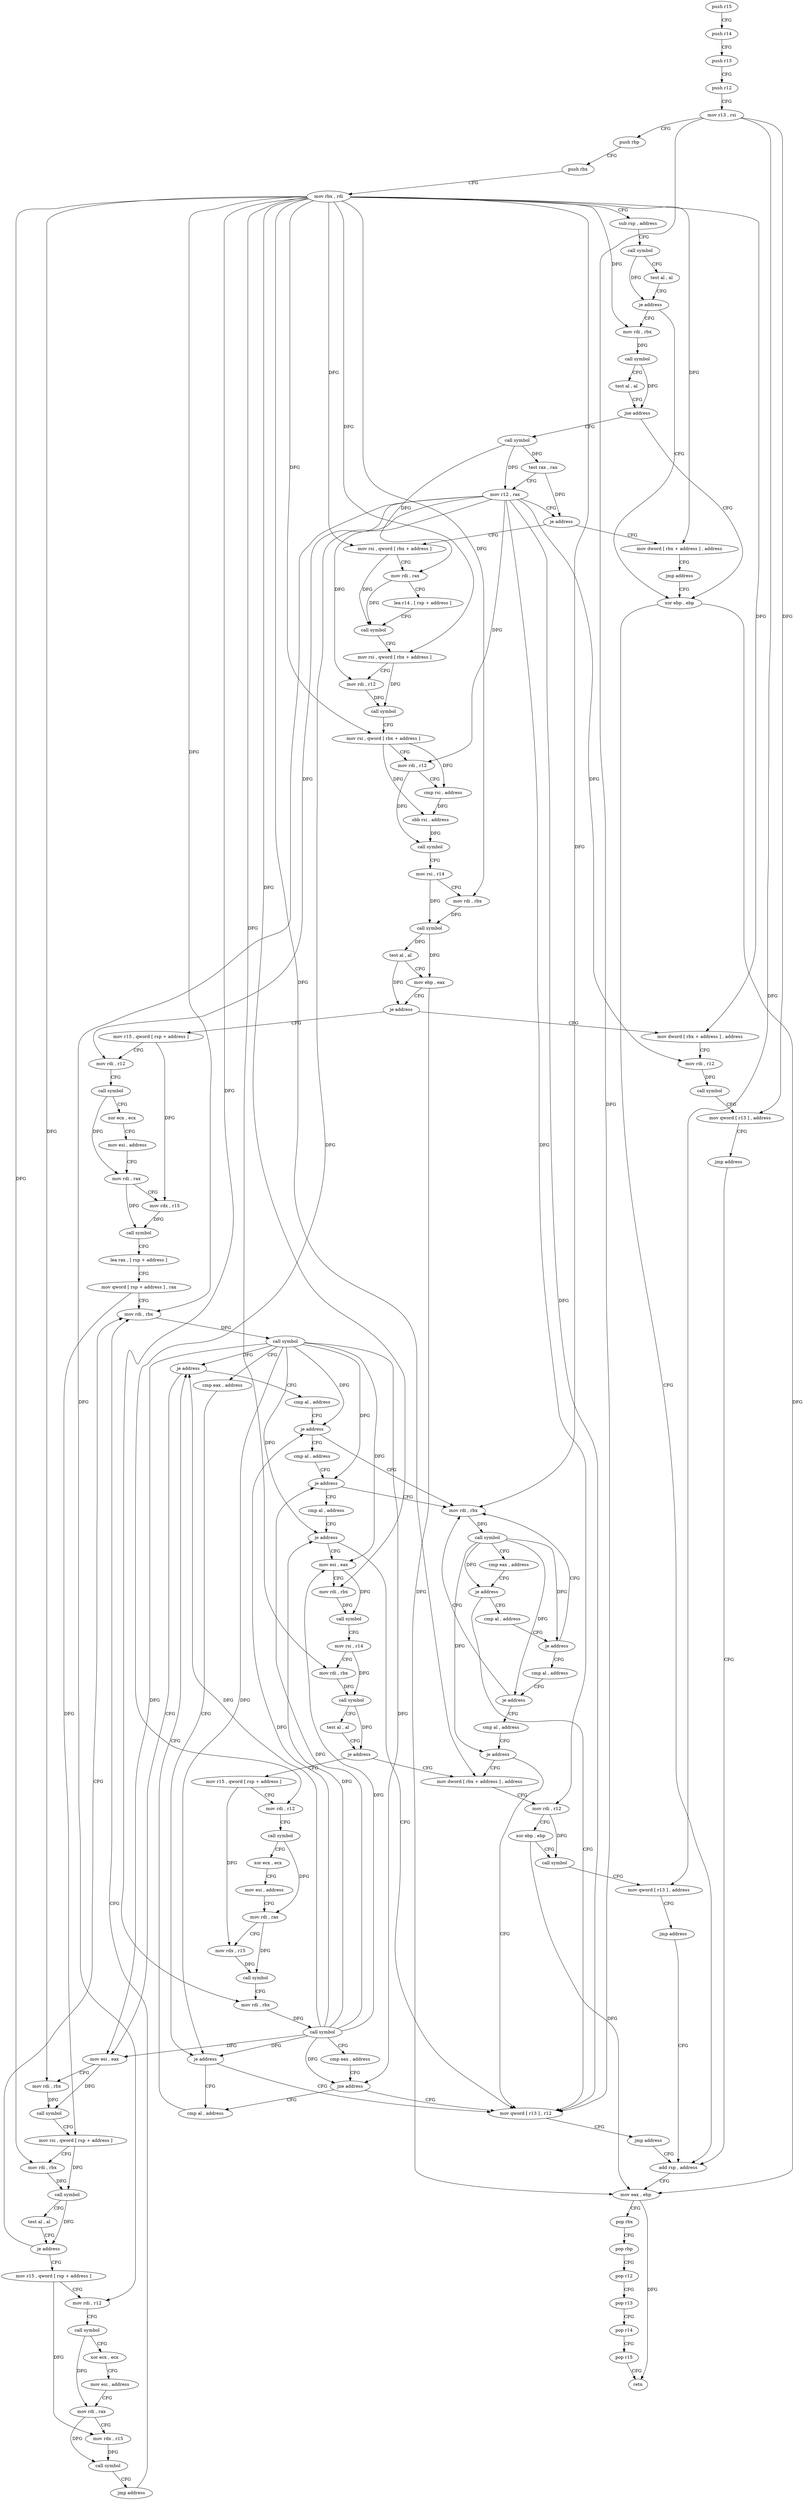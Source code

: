 digraph "func" {
"107136" [label = "push r15" ]
"107138" [label = "push r14" ]
"107140" [label = "push r13" ]
"107142" [label = "push r12" ]
"107144" [label = "mov r13 , rsi" ]
"107147" [label = "push rbp" ]
"107148" [label = "push rbx" ]
"107149" [label = "mov rbx , rdi" ]
"107152" [label = "sub rsp , address" ]
"107156" [label = "call symbol" ]
"107161" [label = "test al , al" ]
"107163" [label = "je address" ]
"107184" [label = "mov rdi , rbx" ]
"107165" [label = "xor ebp , ebp" ]
"107187" [label = "call symbol" ]
"107192" [label = "test al , al" ]
"107194" [label = "jne address" ]
"107196" [label = "call symbol" ]
"107167" [label = "add rsp , address" ]
"107201" [label = "test rax , rax" ]
"107204" [label = "mov r12 , rax" ]
"107207" [label = "je address" ]
"107608" [label = "mov dword [ rbx + address ] , address" ]
"107213" [label = "mov rsi , qword [ rbx + address ]" ]
"107615" [label = "jmp address" ]
"107217" [label = "mov rdi , rax" ]
"107220" [label = "lea r14 , [ rsp + address ]" ]
"107225" [label = "call symbol" ]
"107230" [label = "mov rsi , qword [ rbx + address ]" ]
"107234" [label = "mov rdi , r12" ]
"107237" [label = "call symbol" ]
"107242" [label = "mov rsi , qword [ rbx + address ]" ]
"107246" [label = "mov rdi , r12" ]
"107249" [label = "cmp rsi , address" ]
"107253" [label = "sbb rsi , address" ]
"107257" [label = "call symbol" ]
"107262" [label = "mov rsi , r14" ]
"107265" [label = "mov rdi , rbx" ]
"107268" [label = "call symbol" ]
"107273" [label = "test al , al" ]
"107275" [label = "mov ebp , eax" ]
"107277" [label = "je address" ]
"107576" [label = "mov dword [ rbx + address ] , address" ]
"107283" [label = "mov r15 , qword [ rsp + address ]" ]
"107583" [label = "mov rdi , r12" ]
"107586" [label = "call symbol" ]
"107591" [label = "mov qword [ r13 ] , address" ]
"107599" [label = "jmp address" ]
"107288" [label = "mov rdi , r12" ]
"107291" [label = "call symbol" ]
"107296" [label = "xor ecx , ecx" ]
"107298" [label = "mov esi , address" ]
"107303" [label = "mov rdi , rax" ]
"107306" [label = "mov rdx , r15" ]
"107309" [label = "call symbol" ]
"107314" [label = "lea rax , [ rsp + address ]" ]
"107319" [label = "mov qword [ rsp + address ] , rax" ]
"107324" [label = "mov rdi , rbx" ]
"107171" [label = "mov eax , ebp" ]
"107173" [label = "pop rbx" ]
"107174" [label = "pop rbp" ]
"107175" [label = "pop r12" ]
"107177" [label = "pop r13" ]
"107179" [label = "pop r14" ]
"107181" [label = "pop r15" ]
"107183" [label = "retn" ]
"107426" [label = "mov qword [ r13 ] , r12" ]
"107430" [label = "jmp address" ]
"107337" [label = "cmp al , address" ]
"107339" [label = "je address" ]
"107504" [label = "mov esi , eax" ]
"107345" [label = "cmp al , address" ]
"107506" [label = "mov rdi , rbx" ]
"107509" [label = "call symbol" ]
"107514" [label = "mov rsi , qword [ rsp + address ]" ]
"107519" [label = "mov rdi , rbx" ]
"107522" [label = "call symbol" ]
"107527" [label = "test al , al" ]
"107529" [label = "je address" ]
"107535" [label = "mov r15 , qword [ rsp + address ]" ]
"107347" [label = "je address" ]
"107440" [label = "mov rdi , rbx" ]
"107349" [label = "cmp al , address" ]
"107327" [label = "call symbol" ]
"107332" [label = "cmp eax , address" ]
"107335" [label = "je address" ]
"107540" [label = "mov rdi , r12" ]
"107543" [label = "call symbol" ]
"107548" [label = "xor ecx , ecx" ]
"107550" [label = "mov esi , address" ]
"107555" [label = "mov rdi , rax" ]
"107558" [label = "mov rdx , r15" ]
"107561" [label = "call symbol" ]
"107566" [label = "jmp address" ]
"107443" [label = "call symbol" ]
"107448" [label = "cmp eax , address" ]
"107451" [label = "je address" ]
"107453" [label = "cmp al , address" ]
"107351" [label = "je address" ]
"107353" [label = "cmp al , address" ]
"107455" [label = "je address" ]
"107457" [label = "cmp al , address" ]
"107355" [label = "je address" ]
"107357" [label = "mov esi , eax" ]
"107459" [label = "je address" ]
"107461" [label = "cmp al , address" ]
"107359" [label = "mov rdi , rbx" ]
"107362" [label = "call symbol" ]
"107367" [label = "mov rsi , r14" ]
"107370" [label = "mov rdi , rbx" ]
"107373" [label = "call symbol" ]
"107378" [label = "test al , al" ]
"107380" [label = "je address" ]
"107465" [label = "mov dword [ rbx + address ] , address" ]
"107382" [label = "mov r15 , qword [ rsp + address ]" ]
"107463" [label = "je address" ]
"107472" [label = "mov rdi , r12" ]
"107475" [label = "xor ebp , ebp" ]
"107477" [label = "call symbol" ]
"107482" [label = "mov qword [ r13 ] , address" ]
"107490" [label = "jmp address" ]
"107387" [label = "mov rdi , r12" ]
"107390" [label = "call symbol" ]
"107395" [label = "xor ecx , ecx" ]
"107397" [label = "mov esi , address" ]
"107402" [label = "mov rdi , rax" ]
"107405" [label = "mov rdx , r15" ]
"107408" [label = "call symbol" ]
"107413" [label = "mov rdi , rbx" ]
"107416" [label = "call symbol" ]
"107421" [label = "cmp eax , address" ]
"107424" [label = "jne address" ]
"107136" -> "107138" [ label = "CFG" ]
"107138" -> "107140" [ label = "CFG" ]
"107140" -> "107142" [ label = "CFG" ]
"107142" -> "107144" [ label = "CFG" ]
"107144" -> "107147" [ label = "CFG" ]
"107144" -> "107591" [ label = "DFG" ]
"107144" -> "107426" [ label = "DFG" ]
"107144" -> "107482" [ label = "DFG" ]
"107147" -> "107148" [ label = "CFG" ]
"107148" -> "107149" [ label = "CFG" ]
"107149" -> "107152" [ label = "CFG" ]
"107149" -> "107184" [ label = "DFG" ]
"107149" -> "107608" [ label = "DFG" ]
"107149" -> "107213" [ label = "DFG" ]
"107149" -> "107230" [ label = "DFG" ]
"107149" -> "107242" [ label = "DFG" ]
"107149" -> "107265" [ label = "DFG" ]
"107149" -> "107576" [ label = "DFG" ]
"107149" -> "107324" [ label = "DFG" ]
"107149" -> "107506" [ label = "DFG" ]
"107149" -> "107519" [ label = "DFG" ]
"107149" -> "107440" [ label = "DFG" ]
"107149" -> "107359" [ label = "DFG" ]
"107149" -> "107370" [ label = "DFG" ]
"107149" -> "107465" [ label = "DFG" ]
"107149" -> "107413" [ label = "DFG" ]
"107152" -> "107156" [ label = "CFG" ]
"107156" -> "107161" [ label = "CFG" ]
"107156" -> "107163" [ label = "DFG" ]
"107161" -> "107163" [ label = "CFG" ]
"107163" -> "107184" [ label = "CFG" ]
"107163" -> "107165" [ label = "CFG" ]
"107184" -> "107187" [ label = "DFG" ]
"107165" -> "107167" [ label = "CFG" ]
"107165" -> "107171" [ label = "DFG" ]
"107187" -> "107192" [ label = "CFG" ]
"107187" -> "107194" [ label = "DFG" ]
"107192" -> "107194" [ label = "CFG" ]
"107194" -> "107165" [ label = "CFG" ]
"107194" -> "107196" [ label = "CFG" ]
"107196" -> "107201" [ label = "DFG" ]
"107196" -> "107204" [ label = "DFG" ]
"107196" -> "107217" [ label = "DFG" ]
"107167" -> "107171" [ label = "CFG" ]
"107201" -> "107204" [ label = "CFG" ]
"107201" -> "107207" [ label = "DFG" ]
"107204" -> "107207" [ label = "CFG" ]
"107204" -> "107234" [ label = "DFG" ]
"107204" -> "107246" [ label = "DFG" ]
"107204" -> "107583" [ label = "DFG" ]
"107204" -> "107288" [ label = "DFG" ]
"107204" -> "107426" [ label = "DFG" ]
"107204" -> "107540" [ label = "DFG" ]
"107204" -> "107472" [ label = "DFG" ]
"107204" -> "107387" [ label = "DFG" ]
"107207" -> "107608" [ label = "CFG" ]
"107207" -> "107213" [ label = "CFG" ]
"107608" -> "107615" [ label = "CFG" ]
"107213" -> "107217" [ label = "CFG" ]
"107213" -> "107225" [ label = "DFG" ]
"107615" -> "107165" [ label = "CFG" ]
"107217" -> "107220" [ label = "CFG" ]
"107217" -> "107225" [ label = "DFG" ]
"107220" -> "107225" [ label = "CFG" ]
"107225" -> "107230" [ label = "CFG" ]
"107230" -> "107234" [ label = "CFG" ]
"107230" -> "107237" [ label = "DFG" ]
"107234" -> "107237" [ label = "DFG" ]
"107237" -> "107242" [ label = "CFG" ]
"107242" -> "107246" [ label = "CFG" ]
"107242" -> "107249" [ label = "DFG" ]
"107242" -> "107253" [ label = "DFG" ]
"107246" -> "107249" [ label = "CFG" ]
"107246" -> "107257" [ label = "DFG" ]
"107249" -> "107253" [ label = "DFG" ]
"107253" -> "107257" [ label = "DFG" ]
"107257" -> "107262" [ label = "CFG" ]
"107262" -> "107265" [ label = "CFG" ]
"107262" -> "107268" [ label = "DFG" ]
"107265" -> "107268" [ label = "DFG" ]
"107268" -> "107273" [ label = "DFG" ]
"107268" -> "107275" [ label = "DFG" ]
"107273" -> "107275" [ label = "CFG" ]
"107273" -> "107277" [ label = "DFG" ]
"107275" -> "107277" [ label = "CFG" ]
"107275" -> "107171" [ label = "DFG" ]
"107277" -> "107576" [ label = "CFG" ]
"107277" -> "107283" [ label = "CFG" ]
"107576" -> "107583" [ label = "CFG" ]
"107283" -> "107288" [ label = "CFG" ]
"107283" -> "107306" [ label = "DFG" ]
"107583" -> "107586" [ label = "DFG" ]
"107586" -> "107591" [ label = "CFG" ]
"107591" -> "107599" [ label = "CFG" ]
"107599" -> "107167" [ label = "CFG" ]
"107288" -> "107291" [ label = "CFG" ]
"107291" -> "107296" [ label = "CFG" ]
"107291" -> "107303" [ label = "DFG" ]
"107296" -> "107298" [ label = "CFG" ]
"107298" -> "107303" [ label = "CFG" ]
"107303" -> "107306" [ label = "CFG" ]
"107303" -> "107309" [ label = "DFG" ]
"107306" -> "107309" [ label = "DFG" ]
"107309" -> "107314" [ label = "CFG" ]
"107314" -> "107319" [ label = "CFG" ]
"107319" -> "107324" [ label = "CFG" ]
"107319" -> "107514" [ label = "DFG" ]
"107324" -> "107327" [ label = "DFG" ]
"107171" -> "107173" [ label = "CFG" ]
"107171" -> "107183" [ label = "DFG" ]
"107173" -> "107174" [ label = "CFG" ]
"107174" -> "107175" [ label = "CFG" ]
"107175" -> "107177" [ label = "CFG" ]
"107177" -> "107179" [ label = "CFG" ]
"107179" -> "107181" [ label = "CFG" ]
"107181" -> "107183" [ label = "CFG" ]
"107426" -> "107430" [ label = "CFG" ]
"107430" -> "107167" [ label = "CFG" ]
"107337" -> "107339" [ label = "CFG" ]
"107339" -> "107504" [ label = "CFG" ]
"107339" -> "107345" [ label = "CFG" ]
"107504" -> "107506" [ label = "CFG" ]
"107504" -> "107509" [ label = "DFG" ]
"107345" -> "107347" [ label = "CFG" ]
"107506" -> "107509" [ label = "DFG" ]
"107509" -> "107514" [ label = "CFG" ]
"107514" -> "107519" [ label = "CFG" ]
"107514" -> "107522" [ label = "DFG" ]
"107519" -> "107522" [ label = "DFG" ]
"107522" -> "107527" [ label = "CFG" ]
"107522" -> "107529" [ label = "DFG" ]
"107527" -> "107529" [ label = "CFG" ]
"107529" -> "107324" [ label = "CFG" ]
"107529" -> "107535" [ label = "CFG" ]
"107535" -> "107540" [ label = "CFG" ]
"107535" -> "107558" [ label = "DFG" ]
"107347" -> "107440" [ label = "CFG" ]
"107347" -> "107349" [ label = "CFG" ]
"107440" -> "107443" [ label = "DFG" ]
"107349" -> "107351" [ label = "CFG" ]
"107327" -> "107332" [ label = "CFG" ]
"107327" -> "107335" [ label = "DFG" ]
"107327" -> "107339" [ label = "DFG" ]
"107327" -> "107504" [ label = "DFG" ]
"107327" -> "107347" [ label = "DFG" ]
"107327" -> "107351" [ label = "DFG" ]
"107327" -> "107355" [ label = "DFG" ]
"107327" -> "107357" [ label = "DFG" ]
"107327" -> "107424" [ label = "DFG" ]
"107332" -> "107335" [ label = "CFG" ]
"107335" -> "107426" [ label = "CFG" ]
"107335" -> "107337" [ label = "CFG" ]
"107540" -> "107543" [ label = "CFG" ]
"107543" -> "107548" [ label = "CFG" ]
"107543" -> "107555" [ label = "DFG" ]
"107548" -> "107550" [ label = "CFG" ]
"107550" -> "107555" [ label = "CFG" ]
"107555" -> "107558" [ label = "CFG" ]
"107555" -> "107561" [ label = "DFG" ]
"107558" -> "107561" [ label = "DFG" ]
"107561" -> "107566" [ label = "CFG" ]
"107566" -> "107324" [ label = "CFG" ]
"107443" -> "107448" [ label = "CFG" ]
"107443" -> "107451" [ label = "DFG" ]
"107443" -> "107455" [ label = "DFG" ]
"107443" -> "107459" [ label = "DFG" ]
"107443" -> "107463" [ label = "DFG" ]
"107448" -> "107451" [ label = "CFG" ]
"107451" -> "107426" [ label = "CFG" ]
"107451" -> "107453" [ label = "CFG" ]
"107453" -> "107455" [ label = "CFG" ]
"107351" -> "107440" [ label = "CFG" ]
"107351" -> "107353" [ label = "CFG" ]
"107353" -> "107355" [ label = "CFG" ]
"107455" -> "107440" [ label = "CFG" ]
"107455" -> "107457" [ label = "CFG" ]
"107457" -> "107459" [ label = "CFG" ]
"107355" -> "107426" [ label = "CFG" ]
"107355" -> "107357" [ label = "CFG" ]
"107357" -> "107359" [ label = "CFG" ]
"107357" -> "107362" [ label = "DFG" ]
"107459" -> "107440" [ label = "CFG" ]
"107459" -> "107461" [ label = "CFG" ]
"107461" -> "107463" [ label = "CFG" ]
"107359" -> "107362" [ label = "DFG" ]
"107362" -> "107367" [ label = "CFG" ]
"107367" -> "107370" [ label = "CFG" ]
"107367" -> "107373" [ label = "DFG" ]
"107370" -> "107373" [ label = "DFG" ]
"107373" -> "107378" [ label = "CFG" ]
"107373" -> "107380" [ label = "DFG" ]
"107378" -> "107380" [ label = "CFG" ]
"107380" -> "107465" [ label = "CFG" ]
"107380" -> "107382" [ label = "CFG" ]
"107465" -> "107472" [ label = "CFG" ]
"107382" -> "107387" [ label = "CFG" ]
"107382" -> "107405" [ label = "DFG" ]
"107463" -> "107426" [ label = "CFG" ]
"107463" -> "107465" [ label = "CFG" ]
"107472" -> "107475" [ label = "CFG" ]
"107472" -> "107477" [ label = "DFG" ]
"107475" -> "107477" [ label = "CFG" ]
"107475" -> "107171" [ label = "DFG" ]
"107477" -> "107482" [ label = "CFG" ]
"107482" -> "107490" [ label = "CFG" ]
"107490" -> "107167" [ label = "CFG" ]
"107387" -> "107390" [ label = "CFG" ]
"107390" -> "107395" [ label = "CFG" ]
"107390" -> "107402" [ label = "DFG" ]
"107395" -> "107397" [ label = "CFG" ]
"107397" -> "107402" [ label = "CFG" ]
"107402" -> "107405" [ label = "CFG" ]
"107402" -> "107408" [ label = "DFG" ]
"107405" -> "107408" [ label = "DFG" ]
"107408" -> "107413" [ label = "CFG" ]
"107413" -> "107416" [ label = "DFG" ]
"107416" -> "107421" [ label = "CFG" ]
"107416" -> "107335" [ label = "DFG" ]
"107416" -> "107339" [ label = "DFG" ]
"107416" -> "107504" [ label = "DFG" ]
"107416" -> "107347" [ label = "DFG" ]
"107416" -> "107351" [ label = "DFG" ]
"107416" -> "107355" [ label = "DFG" ]
"107416" -> "107357" [ label = "DFG" ]
"107416" -> "107424" [ label = "DFG" ]
"107421" -> "107424" [ label = "CFG" ]
"107424" -> "107337" [ label = "CFG" ]
"107424" -> "107426" [ label = "CFG" ]
}
